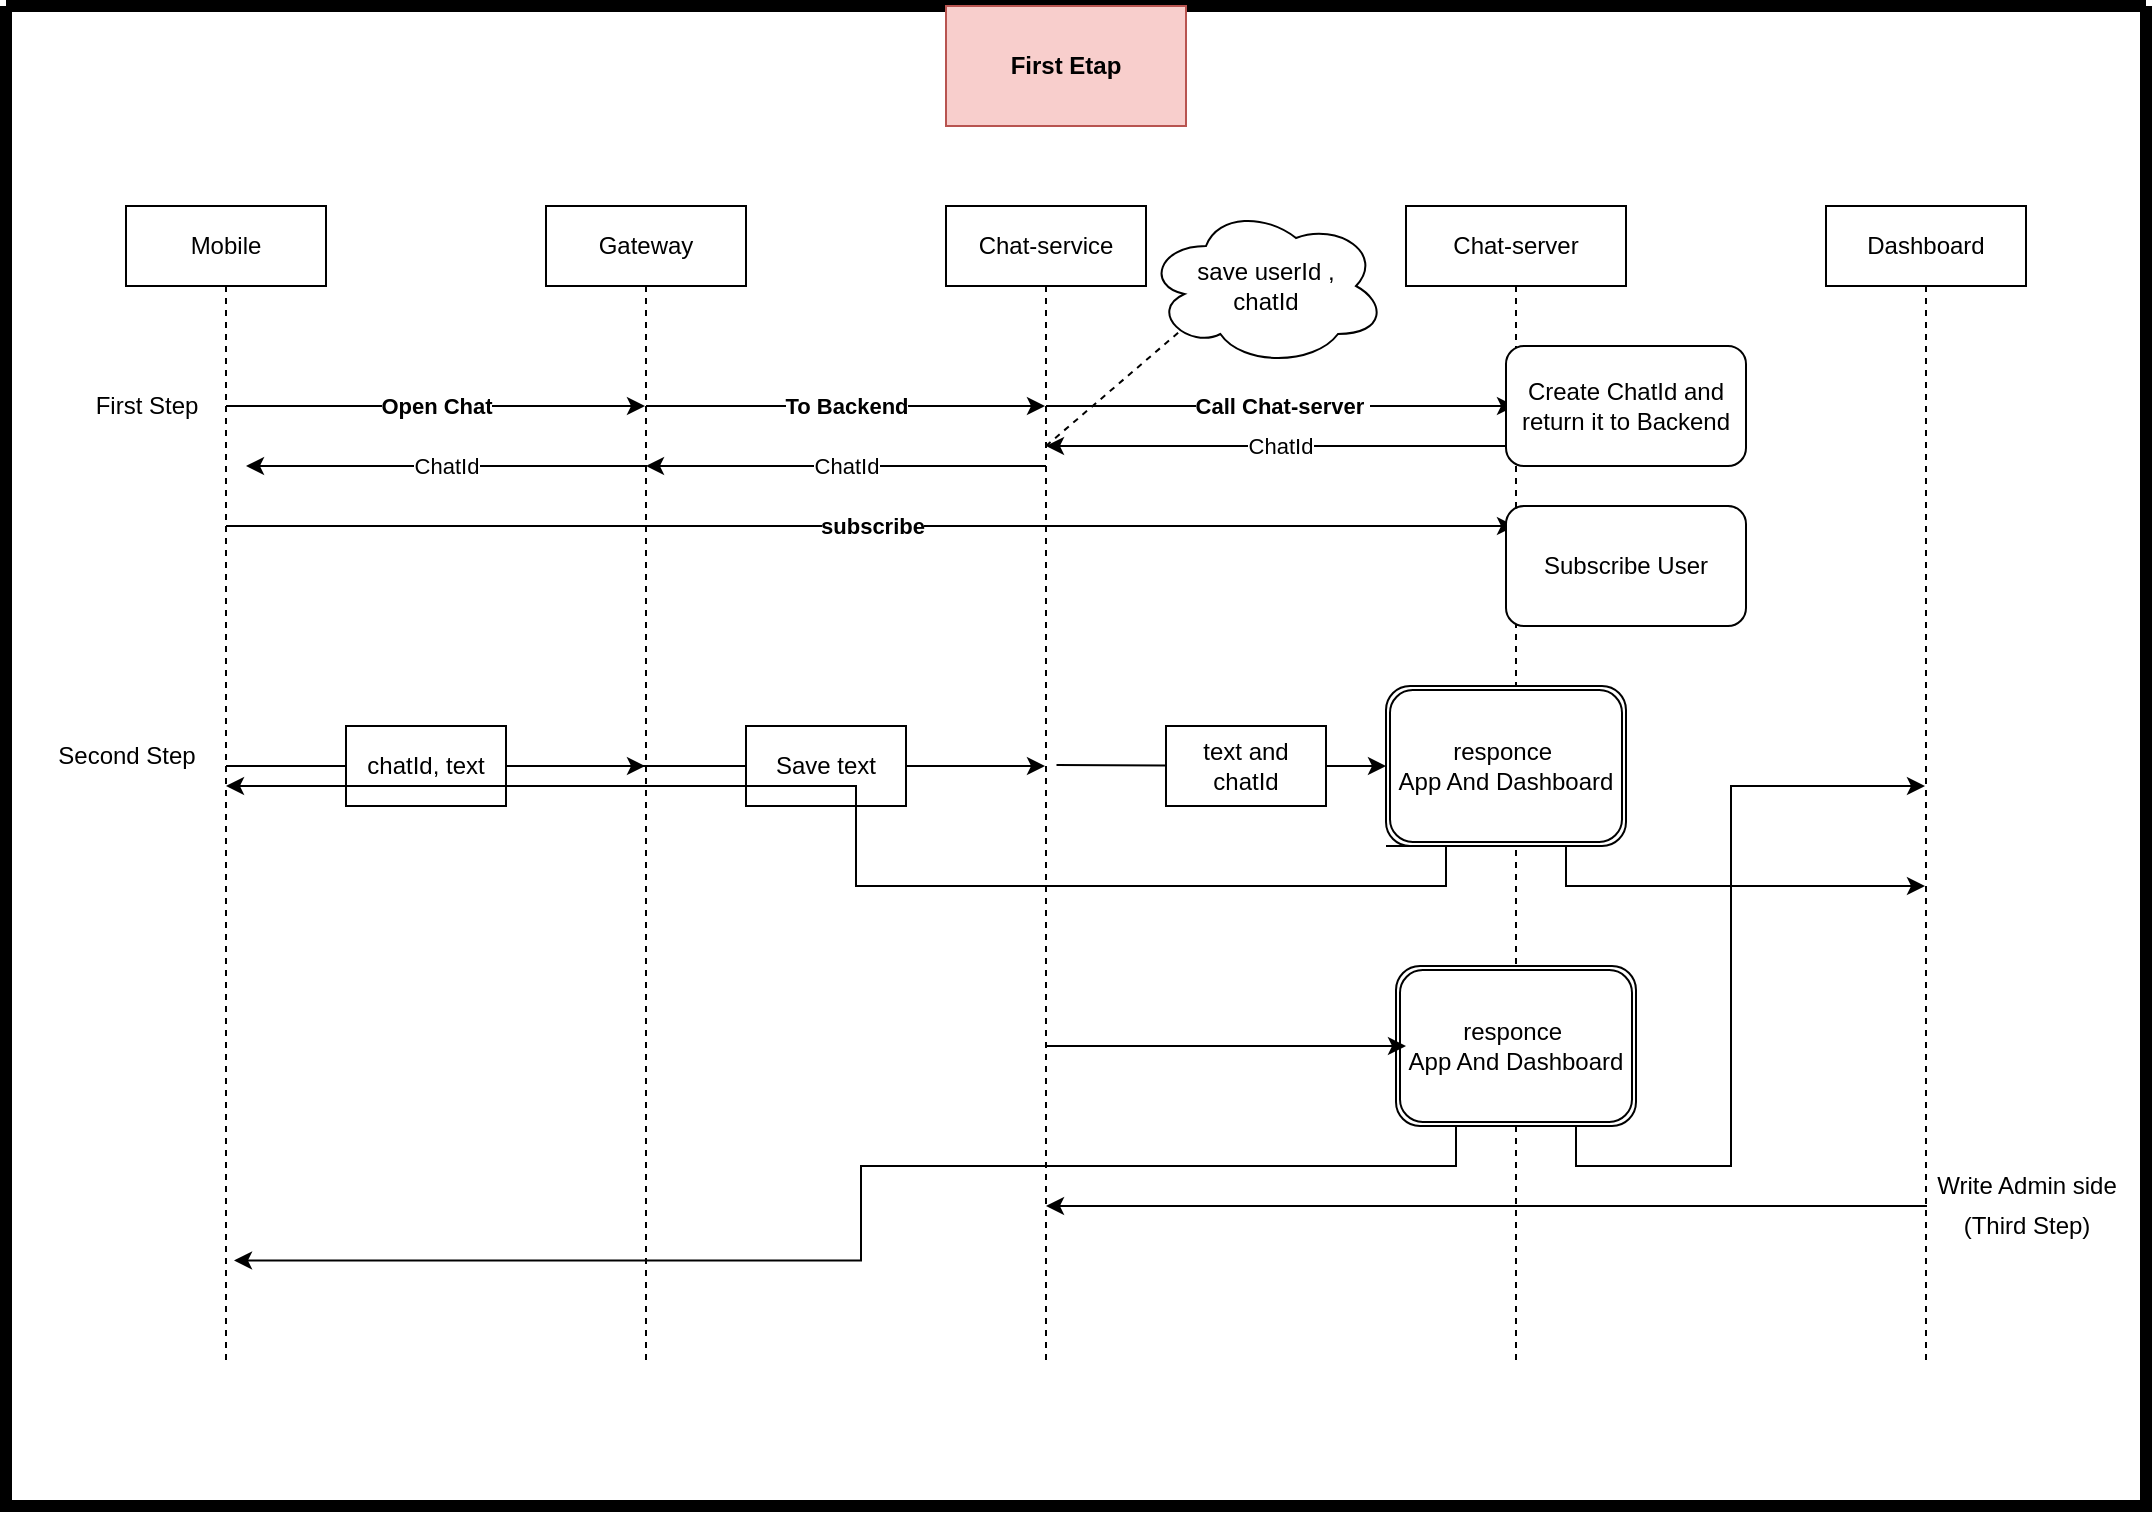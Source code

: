 <mxfile version="20.8.8" type="github">
  <diagram name="Page-1" id="KIwHybLn52e8ehzTKOoV">
    <mxGraphModel dx="1434" dy="1933" grid="1" gridSize="10" guides="1" tooltips="1" connect="1" arrows="1" fold="1" page="1" pageScale="1" pageWidth="827" pageHeight="1169" math="0" shadow="0">
      <root>
        <mxCell id="0" />
        <mxCell id="1" parent="0" />
        <mxCell id="veVKL41kce-d5Y9GhIfq-1" value="Mobile" style="shape=umlLifeline;perimeter=lifelinePerimeter;whiteSpace=wrap;html=1;container=1;collapsible=0;recursiveResize=0;outlineConnect=0;" vertex="1" parent="1">
          <mxGeometry x="70" y="60" width="100" height="580" as="geometry" />
        </mxCell>
        <mxCell id="veVKL41kce-d5Y9GhIfq-6" value="" style="endArrow=classic;html=1;rounded=0;" edge="1" parent="veVKL41kce-d5Y9GhIfq-1" target="veVKL41kce-d5Y9GhIfq-2">
          <mxGeometry relative="1" as="geometry">
            <mxPoint x="50" y="100" as="sourcePoint" />
            <mxPoint x="150" y="100" as="targetPoint" />
            <Array as="points">
              <mxPoint x="150" y="100" />
            </Array>
          </mxGeometry>
        </mxCell>
        <mxCell id="veVKL41kce-d5Y9GhIfq-7" value="&lt;b&gt;Open Chat&lt;/b&gt;" style="edgeLabel;resizable=0;html=1;align=center;verticalAlign=middle;" connectable="0" vertex="1" parent="veVKL41kce-d5Y9GhIfq-6">
          <mxGeometry relative="1" as="geometry" />
        </mxCell>
        <mxCell id="veVKL41kce-d5Y9GhIfq-2" value="Gateway" style="shape=umlLifeline;perimeter=lifelinePerimeter;whiteSpace=wrap;html=1;container=1;collapsible=0;recursiveResize=0;outlineConnect=0;" vertex="1" parent="1">
          <mxGeometry x="280" y="60" width="100" height="580" as="geometry" />
        </mxCell>
        <mxCell id="veVKL41kce-d5Y9GhIfq-11" value="" style="endArrow=classic;html=1;rounded=0;" edge="1" parent="veVKL41kce-d5Y9GhIfq-2" target="veVKL41kce-d5Y9GhIfq-3">
          <mxGeometry relative="1" as="geometry">
            <mxPoint x="50" y="100" as="sourcePoint" />
            <mxPoint x="150" y="100" as="targetPoint" />
          </mxGeometry>
        </mxCell>
        <mxCell id="veVKL41kce-d5Y9GhIfq-12" value="&lt;b&gt;To Backend&lt;/b&gt;" style="edgeLabel;resizable=0;html=1;align=center;verticalAlign=middle;" connectable="0" vertex="1" parent="veVKL41kce-d5Y9GhIfq-11">
          <mxGeometry relative="1" as="geometry" />
        </mxCell>
        <mxCell id="veVKL41kce-d5Y9GhIfq-43" value="" style="endArrow=classic;html=1;rounded=0;" edge="1" parent="veVKL41kce-d5Y9GhIfq-2" target="veVKL41kce-d5Y9GhIfq-4">
          <mxGeometry relative="1" as="geometry">
            <mxPoint x="-160" y="160" as="sourcePoint" />
            <mxPoint x="49.5" y="160" as="targetPoint" />
            <Array as="points">
              <mxPoint x="-60" y="160" />
            </Array>
          </mxGeometry>
        </mxCell>
        <mxCell id="veVKL41kce-d5Y9GhIfq-44" value="&lt;b&gt;subscribe&lt;/b&gt;" style="edgeLabel;resizable=0;html=1;align=center;verticalAlign=middle;" connectable="0" vertex="1" parent="veVKL41kce-d5Y9GhIfq-43">
          <mxGeometry relative="1" as="geometry" />
        </mxCell>
        <mxCell id="veVKL41kce-d5Y9GhIfq-3" value="Chat-service" style="shape=umlLifeline;perimeter=lifelinePerimeter;whiteSpace=wrap;html=1;container=1;collapsible=0;recursiveResize=0;outlineConnect=0;" vertex="1" parent="1">
          <mxGeometry x="480" y="60" width="100" height="580" as="geometry" />
        </mxCell>
        <mxCell id="veVKL41kce-d5Y9GhIfq-16" value="" style="endArrow=classic;html=1;rounded=0;" edge="1" parent="veVKL41kce-d5Y9GhIfq-3" target="veVKL41kce-d5Y9GhIfq-4">
          <mxGeometry relative="1" as="geometry">
            <mxPoint x="50" y="100" as="sourcePoint" />
            <mxPoint x="150" y="100" as="targetPoint" />
          </mxGeometry>
        </mxCell>
        <mxCell id="veVKL41kce-d5Y9GhIfq-17" value="&lt;b&gt;Call Chat-server&amp;nbsp;&lt;/b&gt;" style="edgeLabel;resizable=0;html=1;align=center;verticalAlign=middle;" connectable="0" vertex="1" parent="veVKL41kce-d5Y9GhIfq-16">
          <mxGeometry relative="1" as="geometry" />
        </mxCell>
        <mxCell id="veVKL41kce-d5Y9GhIfq-24" value="" style="endArrow=none;dashed=1;html=1;rounded=0;" edge="1" parent="veVKL41kce-d5Y9GhIfq-3">
          <mxGeometry width="50" height="50" relative="1" as="geometry">
            <mxPoint x="50" y="120" as="sourcePoint" />
            <mxPoint x="120" y="60" as="targetPoint" />
          </mxGeometry>
        </mxCell>
        <mxCell id="veVKL41kce-d5Y9GhIfq-33" value="" style="endArrow=classic;html=1;rounded=0;" edge="1" parent="veVKL41kce-d5Y9GhIfq-3">
          <mxGeometry relative="1" as="geometry">
            <mxPoint x="-160" y="280" as="sourcePoint" />
            <mxPoint x="49.5" y="280" as="targetPoint" />
            <Array as="points">
              <mxPoint x="-110" y="280" />
              <mxPoint x="-60" y="280" />
              <mxPoint y="280" />
            </Array>
          </mxGeometry>
        </mxCell>
        <mxCell id="veVKL41kce-d5Y9GhIfq-4" value="Chat-server" style="shape=umlLifeline;perimeter=lifelinePerimeter;whiteSpace=wrap;html=1;container=1;collapsible=0;recursiveResize=0;outlineConnect=0;" vertex="1" parent="1">
          <mxGeometry x="710" y="60" width="110" height="580" as="geometry" />
        </mxCell>
        <mxCell id="veVKL41kce-d5Y9GhIfq-47" value="responce&amp;nbsp;&lt;br&gt;App And Dashboard" style="shape=ext;double=1;rounded=1;whiteSpace=wrap;html=1;" vertex="1" parent="veVKL41kce-d5Y9GhIfq-4">
          <mxGeometry x="-10" y="240" width="120" height="80" as="geometry" />
        </mxCell>
        <mxCell id="veVKL41kce-d5Y9GhIfq-56" value="responce&amp;nbsp;&lt;br&gt;App And Dashboard" style="shape=ext;double=1;rounded=1;whiteSpace=wrap;html=1;" vertex="1" parent="veVKL41kce-d5Y9GhIfq-4">
          <mxGeometry x="-5" y="380" width="120" height="80" as="geometry" />
        </mxCell>
        <mxCell id="veVKL41kce-d5Y9GhIfq-5" value="Dashboard" style="shape=umlLifeline;perimeter=lifelinePerimeter;whiteSpace=wrap;html=1;container=1;collapsible=0;recursiveResize=0;outlineConnect=0;" vertex="1" parent="1">
          <mxGeometry x="920" y="60" width="100" height="580" as="geometry" />
        </mxCell>
        <mxCell id="veVKL41kce-d5Y9GhIfq-8" value="First Step" style="text;html=1;align=center;verticalAlign=middle;resizable=0;points=[];autosize=1;strokeColor=none;fillColor=none;" vertex="1" parent="1">
          <mxGeometry x="45" y="145" width="70" height="30" as="geometry" />
        </mxCell>
        <mxCell id="veVKL41kce-d5Y9GhIfq-18" value="" style="endArrow=classic;html=1;rounded=0;" edge="1" parent="1" source="veVKL41kce-d5Y9GhIfq-4" target="veVKL41kce-d5Y9GhIfq-3">
          <mxGeometry relative="1" as="geometry">
            <mxPoint x="710" y="180" as="sourcePoint" />
            <mxPoint x="710" y="180" as="targetPoint" />
            <Array as="points">
              <mxPoint x="680" y="180" />
            </Array>
          </mxGeometry>
        </mxCell>
        <mxCell id="veVKL41kce-d5Y9GhIfq-19" value="ChatId" style="edgeLabel;resizable=0;html=1;align=center;verticalAlign=middle;" connectable="0" vertex="1" parent="veVKL41kce-d5Y9GhIfq-18">
          <mxGeometry relative="1" as="geometry" />
        </mxCell>
        <mxCell id="veVKL41kce-d5Y9GhIfq-20" value="Create ChatId and return it to Backend" style="rounded=1;whiteSpace=wrap;html=1;" vertex="1" parent="1">
          <mxGeometry x="760" y="130" width="120" height="60" as="geometry" />
        </mxCell>
        <mxCell id="veVKL41kce-d5Y9GhIfq-23" value="save userId ,&lt;br&gt;chatId" style="ellipse;shape=cloud;whiteSpace=wrap;html=1;" vertex="1" parent="1">
          <mxGeometry x="580" y="60" width="120" height="80" as="geometry" />
        </mxCell>
        <mxCell id="veVKL41kce-d5Y9GhIfq-25" value="" style="endArrow=classic;html=1;rounded=0;" edge="1" parent="1" target="veVKL41kce-d5Y9GhIfq-2">
          <mxGeometry relative="1" as="geometry">
            <mxPoint x="530" y="190" as="sourcePoint" />
            <mxPoint x="530" y="180" as="targetPoint" />
            <Array as="points">
              <mxPoint x="460" y="190" />
            </Array>
          </mxGeometry>
        </mxCell>
        <mxCell id="veVKL41kce-d5Y9GhIfq-26" value="ChatId" style="edgeLabel;resizable=0;html=1;align=center;verticalAlign=middle;" connectable="0" vertex="1" parent="veVKL41kce-d5Y9GhIfq-25">
          <mxGeometry relative="1" as="geometry" />
        </mxCell>
        <mxCell id="veVKL41kce-d5Y9GhIfq-27" value="" style="endArrow=classic;html=1;rounded=0;" edge="1" parent="1">
          <mxGeometry relative="1" as="geometry">
            <mxPoint x="330.5" y="190" as="sourcePoint" />
            <mxPoint x="130" y="190" as="targetPoint" />
            <Array as="points">
              <mxPoint x="260.5" y="190" />
            </Array>
          </mxGeometry>
        </mxCell>
        <mxCell id="veVKL41kce-d5Y9GhIfq-28" value="ChatId" style="edgeLabel;resizable=0;html=1;align=center;verticalAlign=middle;" connectable="0" vertex="1" parent="veVKL41kce-d5Y9GhIfq-27">
          <mxGeometry relative="1" as="geometry" />
        </mxCell>
        <mxCell id="veVKL41kce-d5Y9GhIfq-30" value="" style="endArrow=classic;html=1;rounded=0;" edge="1" parent="1">
          <mxGeometry relative="1" as="geometry">
            <mxPoint x="120" y="340" as="sourcePoint" />
            <mxPoint x="329.5" y="340" as="targetPoint" />
            <Array as="points">
              <mxPoint x="170" y="340" />
              <mxPoint x="220" y="340" />
              <mxPoint x="280" y="340" />
            </Array>
          </mxGeometry>
        </mxCell>
        <mxCell id="veVKL41kce-d5Y9GhIfq-31" value="&lt;b&gt;Open Chat&lt;/b&gt;" style="edgeLabel;resizable=0;html=1;align=center;verticalAlign=middle;" connectable="0" vertex="1" parent="veVKL41kce-d5Y9GhIfq-30">
          <mxGeometry relative="1" as="geometry" />
        </mxCell>
        <mxCell id="veVKL41kce-d5Y9GhIfq-29" value="Second Step" style="text;html=1;align=center;verticalAlign=middle;resizable=0;points=[];autosize=1;strokeColor=none;fillColor=none;" vertex="1" parent="1">
          <mxGeometry x="25" y="320" width="90" height="30" as="geometry" />
        </mxCell>
        <mxCell id="veVKL41kce-d5Y9GhIfq-32" value="chatId, text" style="whiteSpace=wrap;html=1;" vertex="1" parent="1">
          <mxGeometry x="180" y="320" width="80" height="40" as="geometry" />
        </mxCell>
        <mxCell id="veVKL41kce-d5Y9GhIfq-35" value="Save text" style="whiteSpace=wrap;html=1;" vertex="1" parent="1">
          <mxGeometry x="380" y="320" width="80" height="40" as="geometry" />
        </mxCell>
        <mxCell id="veVKL41kce-d5Y9GhIfq-40" value="" style="endArrow=none;html=1;rounded=0;" edge="1" parent="1" target="veVKL41kce-d5Y9GhIfq-39">
          <mxGeometry relative="1" as="geometry">
            <mxPoint x="535.25" y="339.5" as="sourcePoint" />
            <mxPoint x="759.5" y="339.5" as="targetPoint" />
            <Array as="points" />
          </mxGeometry>
        </mxCell>
        <mxCell id="veVKL41kce-d5Y9GhIfq-52" style="edgeStyle=orthogonalEdgeStyle;rounded=0;orthogonalLoop=1;jettySize=auto;html=1;exitX=1;exitY=0.5;exitDx=0;exitDy=0;entryX=0;entryY=0.5;entryDx=0;entryDy=0;" edge="1" parent="1" source="veVKL41kce-d5Y9GhIfq-39" target="veVKL41kce-d5Y9GhIfq-47">
          <mxGeometry relative="1" as="geometry" />
        </mxCell>
        <mxCell id="veVKL41kce-d5Y9GhIfq-39" value="text and chatId" style="whiteSpace=wrap;html=1;" vertex="1" parent="1">
          <mxGeometry x="590" y="320" width="80" height="40" as="geometry" />
        </mxCell>
        <mxCell id="veVKL41kce-d5Y9GhIfq-45" value="Subscribe User" style="rounded=1;whiteSpace=wrap;html=1;" vertex="1" parent="1">
          <mxGeometry x="760" y="210" width="120" height="60" as="geometry" />
        </mxCell>
        <mxCell id="veVKL41kce-d5Y9GhIfq-48" style="edgeStyle=orthogonalEdgeStyle;rounded=0;orthogonalLoop=1;jettySize=auto;html=1;exitX=0.75;exitY=1;exitDx=0;exitDy=0;" edge="1" parent="1" source="veVKL41kce-d5Y9GhIfq-47" target="veVKL41kce-d5Y9GhIfq-5">
          <mxGeometry relative="1" as="geometry">
            <Array as="points">
              <mxPoint x="790" y="400" />
            </Array>
          </mxGeometry>
        </mxCell>
        <mxCell id="veVKL41kce-d5Y9GhIfq-49" style="edgeStyle=orthogonalEdgeStyle;rounded=0;orthogonalLoop=1;jettySize=auto;html=1;exitX=0;exitY=1;exitDx=0;exitDy=0;" edge="1" parent="1" source="veVKL41kce-d5Y9GhIfq-47" target="veVKL41kce-d5Y9GhIfq-1">
          <mxGeometry relative="1" as="geometry">
            <mxPoint x="180" y="440" as="targetPoint" />
            <Array as="points">
              <mxPoint x="730" y="380" />
              <mxPoint x="730" y="400" />
              <mxPoint x="435" y="400" />
              <mxPoint x="435" y="350" />
            </Array>
          </mxGeometry>
        </mxCell>
        <mxCell id="veVKL41kce-d5Y9GhIfq-57" value="" style="endArrow=classic;html=1;rounded=0;" edge="1" parent="1" target="veVKL41kce-d5Y9GhIfq-3">
          <mxGeometry relative="1" as="geometry">
            <mxPoint x="970.5" y="560" as="sourcePoint" />
            <mxPoint x="770" y="560" as="targetPoint" />
            <Array as="points">
              <mxPoint x="900.5" y="560" />
            </Array>
          </mxGeometry>
        </mxCell>
        <mxCell id="veVKL41kce-d5Y9GhIfq-60" value="Write Admin side" style="text;html=1;align=center;verticalAlign=middle;resizable=0;points=[];autosize=1;strokeColor=none;fillColor=none;" vertex="1" parent="1">
          <mxGeometry x="965" y="535" width="110" height="30" as="geometry" />
        </mxCell>
        <mxCell id="veVKL41kce-d5Y9GhIfq-61" value="(Third Step)" style="text;html=1;align=center;verticalAlign=middle;resizable=0;points=[];autosize=1;strokeColor=none;fillColor=none;" vertex="1" parent="1">
          <mxGeometry x="975" y="555" width="90" height="30" as="geometry" />
        </mxCell>
        <mxCell id="veVKL41kce-d5Y9GhIfq-62" value="" style="endArrow=classic;html=1;rounded=0;" edge="1" parent="1">
          <mxGeometry relative="1" as="geometry">
            <mxPoint x="530" y="480" as="sourcePoint" />
            <mxPoint x="710" y="480" as="targetPoint" />
            <Array as="points">
              <mxPoint x="600.5" y="480" />
            </Array>
          </mxGeometry>
        </mxCell>
        <mxCell id="veVKL41kce-d5Y9GhIfq-65" style="edgeStyle=orthogonalEdgeStyle;rounded=0;orthogonalLoop=1;jettySize=auto;html=1;exitX=0.75;exitY=1;exitDx=0;exitDy=0;" edge="1" parent="1" source="veVKL41kce-d5Y9GhIfq-56" target="veVKL41kce-d5Y9GhIfq-5">
          <mxGeometry relative="1" as="geometry" />
        </mxCell>
        <mxCell id="veVKL41kce-d5Y9GhIfq-66" style="edgeStyle=orthogonalEdgeStyle;rounded=0;orthogonalLoop=1;jettySize=auto;html=1;exitX=0.25;exitY=1;exitDx=0;exitDy=0;entryX=0.54;entryY=0.909;entryDx=0;entryDy=0;entryPerimeter=0;" edge="1" parent="1" source="veVKL41kce-d5Y9GhIfq-56" target="veVKL41kce-d5Y9GhIfq-1">
          <mxGeometry relative="1" as="geometry">
            <mxPoint x="130" y="590" as="targetPoint" />
          </mxGeometry>
        </mxCell>
        <mxCell id="veVKL41kce-d5Y9GhIfq-67" value="" style="swimlane;startSize=0;strokeWidth=6;" vertex="1" parent="1">
          <mxGeometry x="10" y="-40" width="1070" height="750" as="geometry" />
        </mxCell>
        <mxCell id="veVKL41kce-d5Y9GhIfq-42" value="&lt;b&gt;First Etap&lt;/b&gt;" style="whiteSpace=wrap;html=1;fillColor=#f8cecc;strokeColor=#b85450;" vertex="1" parent="veVKL41kce-d5Y9GhIfq-67">
          <mxGeometry x="470" width="120" height="60" as="geometry" />
        </mxCell>
      </root>
    </mxGraphModel>
  </diagram>
</mxfile>
